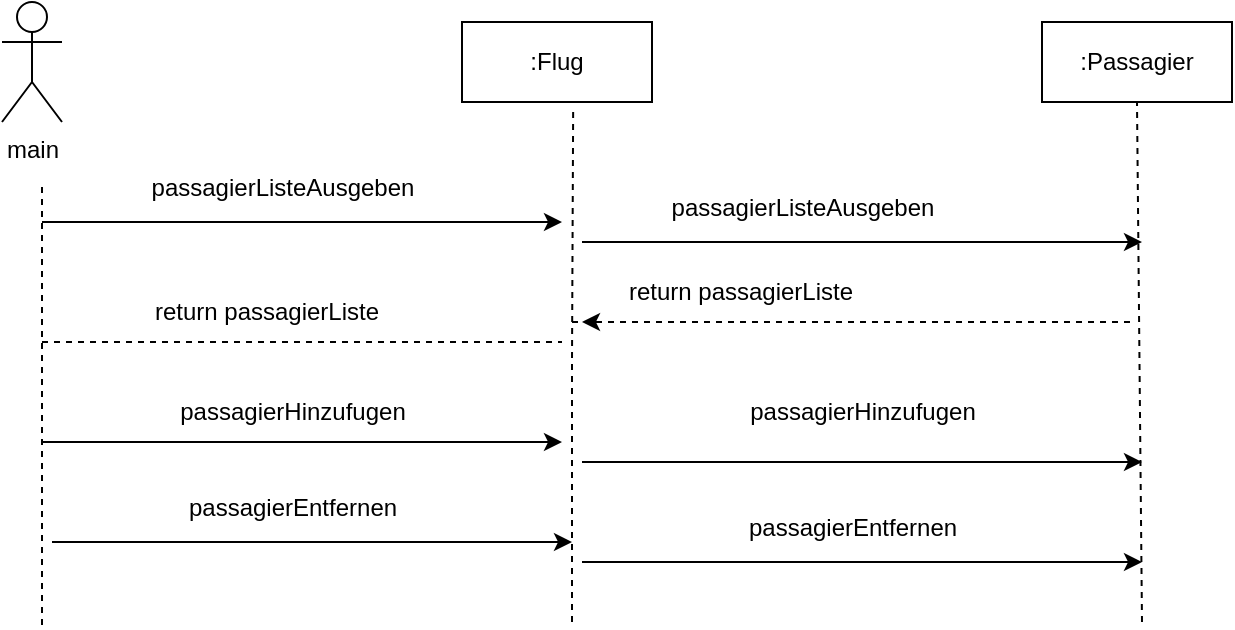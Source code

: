 <mxfile version="22.1.3" type="device">
  <diagram name="Page-1" id="2YBvvXClWsGukQMizWep">
    <mxGraphModel dx="827" dy="408" grid="1" gridSize="10" guides="1" tooltips="1" connect="1" arrows="1" fold="1" page="1" pageScale="1" pageWidth="850" pageHeight="1100" math="0" shadow="0">
      <root>
        <mxCell id="0" />
        <mxCell id="1" parent="0" />
        <mxCell id="UBnGMWIeZ4BWkRDa1tvH-1" value="main" style="shape=umlActor;verticalLabelPosition=bottom;verticalAlign=top;html=1;outlineConnect=0;" vertex="1" parent="1">
          <mxGeometry x="140" y="490" width="30" height="60" as="geometry" />
        </mxCell>
        <mxCell id="UBnGMWIeZ4BWkRDa1tvH-2" value=":Flug" style="rounded=0;whiteSpace=wrap;html=1;" vertex="1" parent="1">
          <mxGeometry x="370" y="500" width="95" height="40" as="geometry" />
        </mxCell>
        <mxCell id="UBnGMWIeZ4BWkRDa1tvH-3" value="" style="endArrow=none;dashed=1;html=1;rounded=0;" edge="1" parent="1">
          <mxGeometry width="50" height="50" relative="1" as="geometry">
            <mxPoint x="160" y="801.481" as="sourcePoint" />
            <mxPoint x="160" y="580" as="targetPoint" />
            <Array as="points">
              <mxPoint x="160" y="580" />
            </Array>
          </mxGeometry>
        </mxCell>
        <mxCell id="UBnGMWIeZ4BWkRDa1tvH-4" value="" style="endArrow=none;dashed=1;html=1;rounded=0;entryX=0.585;entryY=1.113;entryDx=0;entryDy=0;entryPerimeter=0;" edge="1" parent="1" target="UBnGMWIeZ4BWkRDa1tvH-2">
          <mxGeometry width="50" height="50" relative="1" as="geometry">
            <mxPoint x="425" y="800" as="sourcePoint" />
            <mxPoint x="425" y="580" as="targetPoint" />
            <Array as="points">
              <mxPoint x="425" y="670" />
            </Array>
          </mxGeometry>
        </mxCell>
        <mxCell id="UBnGMWIeZ4BWkRDa1tvH-5" value="" style="endArrow=classic;html=1;rounded=0;" edge="1" parent="1">
          <mxGeometry width="50" height="50" relative="1" as="geometry">
            <mxPoint x="160" y="600" as="sourcePoint" />
            <mxPoint x="420" y="600" as="targetPoint" />
          </mxGeometry>
        </mxCell>
        <mxCell id="UBnGMWIeZ4BWkRDa1tvH-10" value="passagierListeAusgeben" style="text;html=1;align=center;verticalAlign=middle;resizable=0;points=[];autosize=1;strokeColor=none;fillColor=none;" vertex="1" parent="1">
          <mxGeometry x="205" y="568" width="150" height="30" as="geometry" />
        </mxCell>
        <mxCell id="UBnGMWIeZ4BWkRDa1tvH-20" value=":Passagier" style="rounded=0;whiteSpace=wrap;html=1;" vertex="1" parent="1">
          <mxGeometry x="660" y="500" width="95" height="40" as="geometry" />
        </mxCell>
        <mxCell id="UBnGMWIeZ4BWkRDa1tvH-21" value="" style="endArrow=none;dashed=1;html=1;rounded=0;entryX=0.5;entryY=1;entryDx=0;entryDy=0;" edge="1" parent="1" target="UBnGMWIeZ4BWkRDa1tvH-20">
          <mxGeometry width="50" height="50" relative="1" as="geometry">
            <mxPoint x="710" y="800" as="sourcePoint" />
            <mxPoint x="710" y="580" as="targetPoint" />
          </mxGeometry>
        </mxCell>
        <mxCell id="UBnGMWIeZ4BWkRDa1tvH-26" value="" style="endArrow=classic;html=1;rounded=0;" edge="1" parent="1">
          <mxGeometry width="50" height="50" relative="1" as="geometry">
            <mxPoint x="430" y="610" as="sourcePoint" />
            <mxPoint x="710" y="610" as="targetPoint" />
          </mxGeometry>
        </mxCell>
        <mxCell id="UBnGMWIeZ4BWkRDa1tvH-29" value="" style="endArrow=none;dashed=1;html=1;rounded=0;" edge="1" parent="1">
          <mxGeometry width="50" height="50" relative="1" as="geometry">
            <mxPoint x="425" y="650" as="sourcePoint" />
            <mxPoint x="705" y="650" as="targetPoint" />
          </mxGeometry>
        </mxCell>
        <mxCell id="UBnGMWIeZ4BWkRDa1tvH-30" value="" style="endArrow=classic;html=1;rounded=0;" edge="1" parent="1">
          <mxGeometry width="50" height="50" relative="1" as="geometry">
            <mxPoint x="440" y="650" as="sourcePoint" />
            <mxPoint x="430" y="650" as="targetPoint" />
          </mxGeometry>
        </mxCell>
        <mxCell id="UBnGMWIeZ4BWkRDa1tvH-31" value="return passagierListe" style="text;html=1;align=center;verticalAlign=middle;resizable=0;points=[];autosize=1;strokeColor=none;fillColor=none;" vertex="1" parent="1">
          <mxGeometry x="439" y="620" width="140" height="30" as="geometry" />
        </mxCell>
        <mxCell id="UBnGMWIeZ4BWkRDa1tvH-34" value="" style="endArrow=none;dashed=1;html=1;rounded=0;" edge="1" parent="1">
          <mxGeometry width="50" height="50" relative="1" as="geometry">
            <mxPoint x="160" y="660" as="sourcePoint" />
            <mxPoint x="420" y="660" as="targetPoint" />
          </mxGeometry>
        </mxCell>
        <mxCell id="UBnGMWIeZ4BWkRDa1tvH-35" value="return passagierListe" style="text;html=1;align=center;verticalAlign=middle;resizable=0;points=[];autosize=1;strokeColor=none;fillColor=none;" vertex="1" parent="1">
          <mxGeometry x="202" y="630" width="140" height="30" as="geometry" />
        </mxCell>
        <mxCell id="UBnGMWIeZ4BWkRDa1tvH-36" value="" style="endArrow=classic;html=1;rounded=0;" edge="1" parent="1">
          <mxGeometry width="50" height="50" relative="1" as="geometry">
            <mxPoint x="160" y="710" as="sourcePoint" />
            <mxPoint x="420" y="710" as="targetPoint" />
          </mxGeometry>
        </mxCell>
        <mxCell id="UBnGMWIeZ4BWkRDa1tvH-37" value="passagierHinzufugen" style="text;html=1;align=center;verticalAlign=middle;resizable=0;points=[];autosize=1;strokeColor=none;fillColor=none;" vertex="1" parent="1">
          <mxGeometry x="215" y="680" width="140" height="30" as="geometry" />
        </mxCell>
        <mxCell id="UBnGMWIeZ4BWkRDa1tvH-38" value="" style="endArrow=classic;html=1;rounded=0;" edge="1" parent="1">
          <mxGeometry width="50" height="50" relative="1" as="geometry">
            <mxPoint x="430" y="720" as="sourcePoint" />
            <mxPoint x="710" y="720" as="targetPoint" />
            <Array as="points" />
          </mxGeometry>
        </mxCell>
        <mxCell id="UBnGMWIeZ4BWkRDa1tvH-39" value="passagierHinzufugen" style="text;html=1;align=center;verticalAlign=middle;resizable=0;points=[];autosize=1;strokeColor=none;fillColor=none;" vertex="1" parent="1">
          <mxGeometry x="500" y="680" width="140" height="30" as="geometry" />
        </mxCell>
        <mxCell id="UBnGMWIeZ4BWkRDa1tvH-43" value="" style="endArrow=classic;html=1;rounded=0;" edge="1" parent="1">
          <mxGeometry width="50" height="50" relative="1" as="geometry">
            <mxPoint x="165" y="760" as="sourcePoint" />
            <mxPoint x="425" y="760" as="targetPoint" />
          </mxGeometry>
        </mxCell>
        <mxCell id="UBnGMWIeZ4BWkRDa1tvH-44" value="passagierEntfernen" style="text;html=1;align=center;verticalAlign=middle;resizable=0;points=[];autosize=1;strokeColor=none;fillColor=none;" vertex="1" parent="1">
          <mxGeometry x="220" y="728" width="130" height="30" as="geometry" />
        </mxCell>
        <mxCell id="UBnGMWIeZ4BWkRDa1tvH-45" value="" style="endArrow=classic;html=1;rounded=0;" edge="1" parent="1">
          <mxGeometry width="50" height="50" relative="1" as="geometry">
            <mxPoint x="430" y="770" as="sourcePoint" />
            <mxPoint x="710" y="770" as="targetPoint" />
          </mxGeometry>
        </mxCell>
        <mxCell id="UBnGMWIeZ4BWkRDa1tvH-46" value="passagierEntfernen" style="text;html=1;align=center;verticalAlign=middle;resizable=0;points=[];autosize=1;strokeColor=none;fillColor=none;" vertex="1" parent="1">
          <mxGeometry x="500" y="738" width="130" height="30" as="geometry" />
        </mxCell>
        <mxCell id="UBnGMWIeZ4BWkRDa1tvH-47" value="passagierListeAusgeben" style="text;html=1;align=center;verticalAlign=middle;resizable=0;points=[];autosize=1;strokeColor=none;fillColor=none;" vertex="1" parent="1">
          <mxGeometry x="465" y="578" width="150" height="30" as="geometry" />
        </mxCell>
      </root>
    </mxGraphModel>
  </diagram>
</mxfile>
